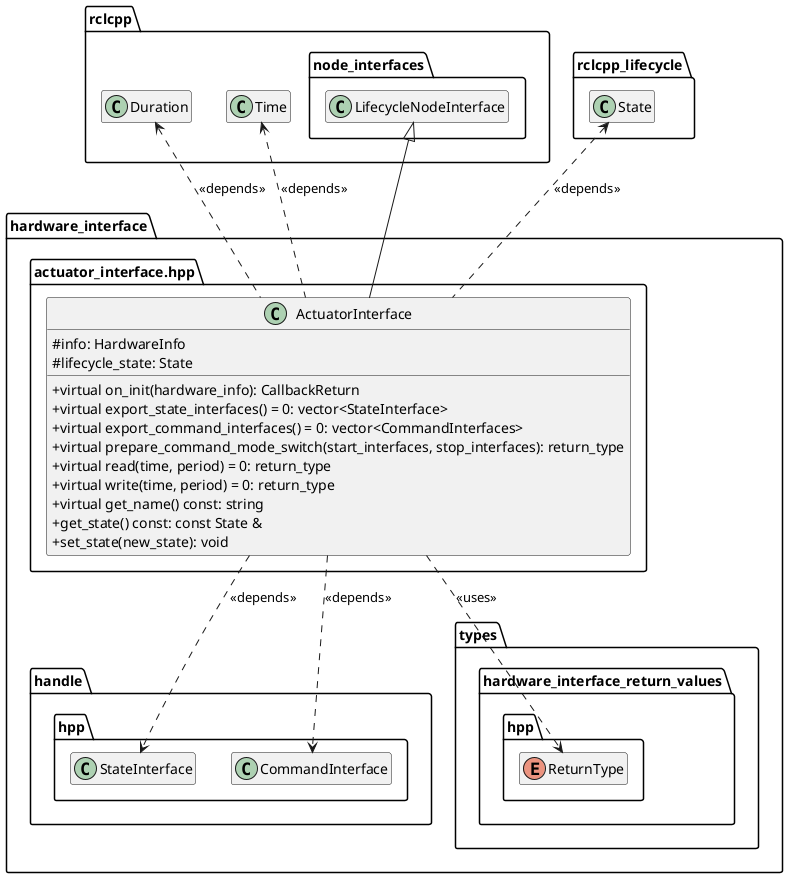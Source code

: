 @startuml
skinparam classAttributeIconSize 0

package hardware_interface {
    package actuator_interface.hpp as ActuatorInterfaceHeader{
        class ActuatorInterface {
            +virtual on_init(hardware_info): CallbackReturn
            +virtual export_state_interfaces() = 0: vector<StateInterface>
            +virtual export_command_interfaces() = 0: vector<CommandInterfaces>
            +virtual prepare_command_mode_switch(start_interfaces, stop_interfaces): return_type
            +virtual read(time, period) = 0: return_type
            +virtual write(time, period) = 0: return_type
            +virtual get_name() const: string
            +get_state() const: const State &
            +set_state(new_state): void
            #info: HardwareInfo
            #lifecycle_state: State
        }
    }

    package handle.hpp {
        hide methods
        hide members
        class StateInterface
        class CommandInterface
    }

    package types {
        package hardware_interface_return_values.hpp {
            hide methods
            hide members
            enum ReturnType         
        }
    }
}

package rclcpp {
    hide methods
    hide members
    class Time
    class Duration
    package node_interfaces {
        hide methods
        hide members
        class LifecycleNodeInterface
    }
}

package rclcpp_lifecycle {
    hide methods
    hide members
    class State
}

ActuatorInterface -up-|> LifecycleNodeInterface
ActuatorInterface ..> StateInterface : <<depends>>
ActuatorInterface ..> CommandInterface : <<depends>>
ActuatorInterface .up.> State : <<depends>>
ActuatorInterface ..> ReturnType : <<uses>>
ActuatorInterface .up.> Time : <<depends>>
ActuatorInterface .up.> Duration : <<depends>>

@enduml
